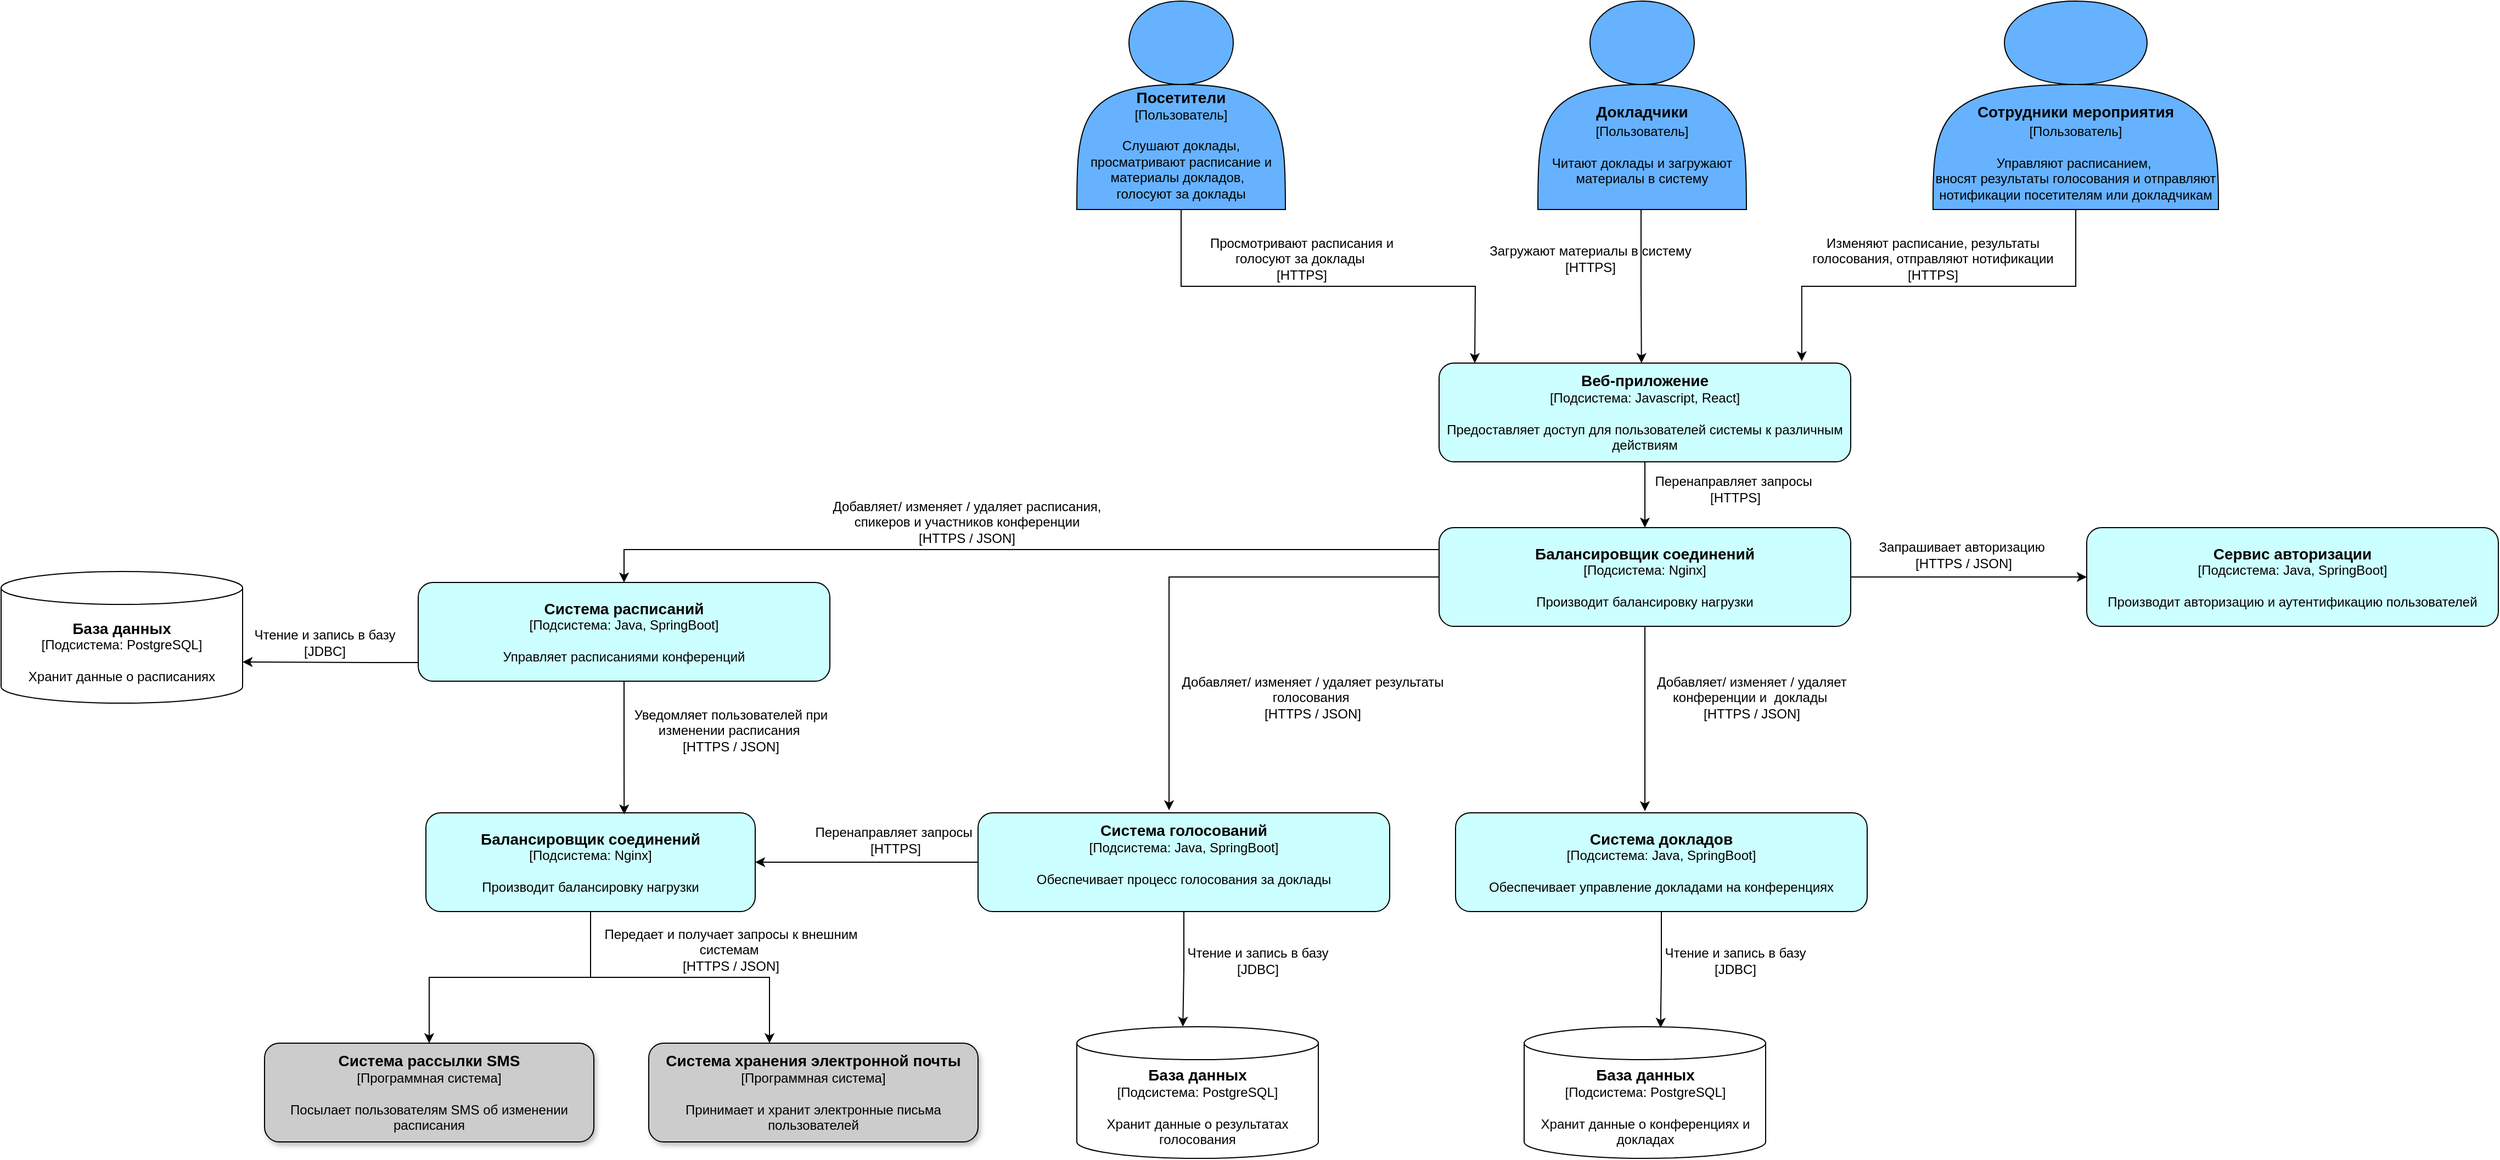 <mxfile version="24.2.2" type="device">
  <diagram name="Страница — 1" id="Z9N-jdOSxp0XZ1hQaEwk">
    <mxGraphModel dx="4364" dy="1518" grid="1" gridSize="10" guides="1" tooltips="1" connect="1" arrows="1" fold="1" page="1" pageScale="1" pageWidth="827" pageHeight="1169" math="0" shadow="0">
      <root>
        <mxCell id="0" />
        <mxCell id="1" parent="0" />
        <mxCell id="tnYpFo8ILh_rvgwoeTNM-9" value="" style="edgeStyle=orthogonalEdgeStyle;rounded=0;orthogonalLoop=1;jettySize=auto;html=1;entryX=0.5;entryY=0;entryDx=0;entryDy=0;exitX=0.5;exitY=1;exitDx=0;exitDy=0;" edge="1" parent="1" source="tnYpFo8ILh_rvgwoeTNM-1">
          <mxGeometry relative="1" as="geometry">
            <mxPoint x="-180" y="190" as="sourcePoint" />
            <mxPoint x="242.5" y="330" as="targetPoint" />
          </mxGeometry>
        </mxCell>
        <mxCell id="tnYpFo8ILh_rvgwoeTNM-1" value="&lt;div&gt;&lt;br&gt;&lt;/div&gt;&lt;div&gt;&lt;br&gt;&lt;/div&gt;&lt;div&gt;&lt;br&gt;&lt;/div&gt;&lt;div&gt;&lt;br&gt;&lt;/div&gt;&lt;div&gt;&lt;br&gt;&lt;/div&gt;&lt;div&gt;&lt;b&gt;&lt;font style=&quot;font-size: 14px;&quot;&gt;Посетители&lt;/font&gt;&lt;/b&gt;&lt;/div&gt;&lt;div&gt;&lt;font style=&quot;font-size: 12px;&quot;&gt;[Пользователь]&lt;/font&gt;&lt;/div&gt;&lt;div&gt;&lt;font style=&quot;font-size: 12px;&quot;&gt;&lt;br&gt;&lt;/font&gt;&lt;/div&gt;&lt;div&gt;Слушают доклады, просматривают расписание и материалы докладов,&amp;nbsp;&amp;nbsp;&lt;/div&gt;&lt;div&gt;голосуют за доклады&lt;/div&gt;" style="shape=actor;whiteSpace=wrap;html=1;fillColor=#66B2FF;" vertex="1" parent="1">
          <mxGeometry x="-120" width="190" height="190" as="geometry" />
        </mxCell>
        <mxCell id="tnYpFo8ILh_rvgwoeTNM-10" style="edgeStyle=orthogonalEdgeStyle;rounded=0;orthogonalLoop=1;jettySize=auto;html=1;entryX=0.49;entryY=-0.019;entryDx=0;entryDy=0;entryPerimeter=0;exitX=0.5;exitY=1;exitDx=0;exitDy=0;" edge="1" parent="1" source="tnYpFo8ILh_rvgwoeTNM-2">
          <mxGeometry relative="1" as="geometry">
            <mxPoint x="394.38" y="330.0" as="targetPoint" />
            <mxPoint x="395.63" y="191.71" as="sourcePoint" />
            <Array as="points">
              <mxPoint x="394" y="190" />
              <mxPoint x="394" y="261" />
              <mxPoint x="394" y="261" />
            </Array>
          </mxGeometry>
        </mxCell>
        <mxCell id="tnYpFo8ILh_rvgwoeTNM-2" value="&lt;div&gt;&lt;br&gt;&lt;/div&gt;&lt;div&gt;&lt;br&gt;&lt;/div&gt;&lt;div&gt;&lt;br&gt;&lt;/div&gt;&lt;div&gt;&lt;br&gt;&lt;/div&gt;&lt;div&gt;&lt;br&gt;&lt;/div&gt;&lt;div&gt;&lt;b&gt;&lt;font style=&quot;font-size: 14px;&quot;&gt;Докладчики&lt;/font&gt;&lt;/b&gt;&lt;/div&gt;&lt;div&gt;[Пользователь]&lt;b&gt;&lt;font style=&quot;font-size: 14px;&quot;&gt;&lt;br&gt;&lt;/font&gt;&lt;/b&gt;&lt;/div&gt;&lt;div&gt;&lt;br&gt;&lt;/div&gt;&lt;div&gt;&lt;font style=&quot;font-size: 12px;&quot;&gt;Читают доклады и загружают материалы в систему&lt;/font&gt;&lt;/div&gt;" style="shape=actor;whiteSpace=wrap;html=1;fillColor=#66B2FF;" vertex="1" parent="1">
          <mxGeometry x="300" width="190" height="190" as="geometry" />
        </mxCell>
        <mxCell id="tnYpFo8ILh_rvgwoeTNM-3" value="&lt;div&gt;&lt;br&gt;&lt;/div&gt;&lt;div&gt;&lt;br&gt;&lt;/div&gt;&lt;div&gt;&lt;br&gt;&lt;/div&gt;&lt;div&gt;&lt;br&gt;&lt;/div&gt;&lt;div&gt;&lt;br&gt;&lt;/div&gt;&lt;div&gt;&lt;br&gt;&lt;/div&gt;&lt;div&gt;&lt;b&gt;&lt;font style=&quot;font-size: 14px;&quot;&gt;Сотрудники&amp;nbsp;&lt;span style=&quot;background-color: initial;&quot;&gt;мероприятия&lt;/span&gt;&lt;/font&gt;&lt;/b&gt;&lt;/div&gt;&lt;div&gt;[Пользователь]&lt;b&gt;&lt;font style=&quot;font-size: 14px;&quot;&gt;&lt;span style=&quot;background-color: initial;&quot;&gt;&lt;br&gt;&lt;/span&gt;&lt;/font&gt;&lt;/b&gt;&lt;/div&gt;&lt;div&gt;&lt;br&gt;&lt;/div&gt;&lt;div&gt;&lt;span style=&quot;background-color: initial;&quot;&gt;Управляют расписанием,&amp;nbsp;&lt;/span&gt;&lt;/div&gt;&lt;div&gt;вносят результаты голосования и отправляют нотификации посетителям или докладчикам&lt;/div&gt;" style="shape=actor;whiteSpace=wrap;html=1;fillColor=#66B2FF;" vertex="1" parent="1">
          <mxGeometry x="660" width="260" height="190" as="geometry" />
        </mxCell>
        <mxCell id="tnYpFo8ILh_rvgwoeTNM-4" value="&lt;font style=&quot;font-size: 14px;&quot;&gt;&lt;b&gt;Веб-приложение&lt;/b&gt;&lt;/font&gt;&lt;div&gt;[Подсистема: Javascript, React]&lt;/div&gt;&lt;div&gt;&lt;br&gt;&lt;/div&gt;&lt;div&gt;Предоставляет доступ для пользователей системы к различным действиям&lt;/div&gt;" style="rounded=1;whiteSpace=wrap;html=1;fillColor=#CCFFFF;" vertex="1" parent="1">
          <mxGeometry x="210" y="330" width="375" height="90" as="geometry" />
        </mxCell>
        <mxCell id="tnYpFo8ILh_rvgwoeTNM-18" style="edgeStyle=orthogonalEdgeStyle;rounded=0;orthogonalLoop=1;jettySize=auto;html=1;entryX=0;entryY=0.5;entryDx=0;entryDy=0;" edge="1" parent="1" source="tnYpFo8ILh_rvgwoeTNM-5" target="tnYpFo8ILh_rvgwoeTNM-17">
          <mxGeometry relative="1" as="geometry" />
        </mxCell>
        <mxCell id="tnYpFo8ILh_rvgwoeTNM-35" style="edgeStyle=orthogonalEdgeStyle;rounded=0;orthogonalLoop=1;jettySize=auto;html=1;entryX=0.5;entryY=0;entryDx=0;entryDy=0;" edge="1" parent="1" source="tnYpFo8ILh_rvgwoeTNM-5" target="tnYpFo8ILh_rvgwoeTNM-22">
          <mxGeometry relative="1" as="geometry">
            <Array as="points">
              <mxPoint x="-533" y="500" />
            </Array>
          </mxGeometry>
        </mxCell>
        <mxCell id="tnYpFo8ILh_rvgwoeTNM-5" value="&lt;span style=&quot;font-size: 14px;&quot;&gt;&lt;b&gt;Балансировщик соединений&lt;/b&gt;&lt;/span&gt;&lt;br&gt;&lt;div&gt;[Подсистема: Nginx]&lt;/div&gt;&lt;div&gt;&lt;br&gt;&lt;/div&gt;&lt;div&gt;Производит балансировку нагрузки&lt;/div&gt;" style="rounded=1;whiteSpace=wrap;html=1;fillColor=#CCFFFF;" vertex="1" parent="1">
          <mxGeometry x="210" y="480" width="375" height="90" as="geometry" />
        </mxCell>
        <mxCell id="tnYpFo8ILh_rvgwoeTNM-6" value="" style="endArrow=classic;html=1;rounded=0;exitX=0.5;exitY=1;exitDx=0;exitDy=0;entryX=0.5;entryY=0;entryDx=0;entryDy=0;" edge="1" parent="1" source="tnYpFo8ILh_rvgwoeTNM-4" target="tnYpFo8ILh_rvgwoeTNM-5">
          <mxGeometry width="50" height="50" relative="1" as="geometry">
            <mxPoint x="440" y="430" as="sourcePoint" />
            <mxPoint x="490" y="380" as="targetPoint" />
          </mxGeometry>
        </mxCell>
        <mxCell id="tnYpFo8ILh_rvgwoeTNM-7" value="Перенаправляет запросы&amp;nbsp;&lt;div&gt;[HTTPS]&lt;br&gt;&lt;/div&gt;" style="text;html=1;align=center;verticalAlign=middle;whiteSpace=wrap;rounded=0;" vertex="1" parent="1">
          <mxGeometry x="375" y="430" width="210" height="30" as="geometry" />
        </mxCell>
        <mxCell id="tnYpFo8ILh_rvgwoeTNM-11" style="edgeStyle=orthogonalEdgeStyle;rounded=0;orthogonalLoop=1;jettySize=auto;html=1;entryX=0.881;entryY=-0.019;entryDx=0;entryDy=0;entryPerimeter=0;exitX=0.5;exitY=1;exitDx=0;exitDy=0;" edge="1" parent="1" source="tnYpFo8ILh_rvgwoeTNM-3" target="tnYpFo8ILh_rvgwoeTNM-4">
          <mxGeometry relative="1" as="geometry" />
        </mxCell>
        <mxCell id="tnYpFo8ILh_rvgwoeTNM-12" value="Просмотривают расписания и голосуют за доклады&amp;nbsp;&lt;div&gt;[HTTPS]&lt;/div&gt;" style="text;html=1;align=center;verticalAlign=middle;whiteSpace=wrap;rounded=0;" vertex="1" parent="1">
          <mxGeometry x="-20" y="220" width="210" height="30" as="geometry" />
        </mxCell>
        <mxCell id="tnYpFo8ILh_rvgwoeTNM-13" value="Загружают материалы в систему&lt;div&gt;[HTTPS]&lt;br&gt;&lt;/div&gt;" style="text;html=1;align=center;verticalAlign=middle;whiteSpace=wrap;rounded=0;" vertex="1" parent="1">
          <mxGeometry x="250" y="220" width="196" height="30" as="geometry" />
        </mxCell>
        <mxCell id="tnYpFo8ILh_rvgwoeTNM-14" value="Изменяют расписание, результаты голосования, отправляют нотификации&lt;div&gt;[HTTPS]&lt;br&gt;&lt;/div&gt;" style="text;html=1;align=center;verticalAlign=middle;whiteSpace=wrap;rounded=0;" vertex="1" parent="1">
          <mxGeometry x="540" y="220" width="240" height="30" as="geometry" />
        </mxCell>
        <mxCell id="tnYpFo8ILh_rvgwoeTNM-15" value="&lt;font style=&quot;font-size: 14px;&quot;&gt;&lt;b&gt;Система рассылки SMS&lt;/b&gt;&lt;/font&gt;&lt;div&gt;&lt;font style=&quot;font-size: 12px;&quot;&gt;[Программная система]&lt;/font&gt;&lt;/div&gt;&lt;div&gt;&lt;font style=&quot;font-size: 12px;&quot;&gt;&lt;br&gt;&lt;/font&gt;&lt;/div&gt;&lt;div&gt;&lt;font style=&quot;font-size: 12px;&quot;&gt;Посылает пользователям SMS об изменении расписания&lt;/font&gt;&lt;/div&gt;" style="rounded=1;whiteSpace=wrap;html=1;shadow=1;fillColor=#CCCCCC;" vertex="1" parent="1">
          <mxGeometry x="-860" y="950" width="300" height="90" as="geometry" />
        </mxCell>
        <mxCell id="tnYpFo8ILh_rvgwoeTNM-16" value="&lt;font style=&quot;font-size: 14px;&quot;&gt;&lt;b&gt;Система хранения электронной почты&lt;/b&gt;&lt;/font&gt;&lt;div&gt;&lt;font style=&quot;font-size: 12px;&quot;&gt;[Программная система]&lt;/font&gt;&lt;/div&gt;&lt;div&gt;&lt;font style=&quot;font-size: 12px;&quot;&gt;&lt;br&gt;&lt;/font&gt;&lt;/div&gt;&lt;div&gt;&lt;font style=&quot;font-size: 12px;&quot;&gt;Принимает и хранит электронные письма пользователей&lt;/font&gt;&lt;/div&gt;" style="rounded=1;whiteSpace=wrap;html=1;shadow=1;fillColor=#CCCCCC;" vertex="1" parent="1">
          <mxGeometry x="-510" y="950" width="300" height="90" as="geometry" />
        </mxCell>
        <mxCell id="tnYpFo8ILh_rvgwoeTNM-17" value="&lt;span style=&quot;font-size: 14px;&quot;&gt;&lt;b&gt;Сервис авторизации&lt;/b&gt;&lt;/span&gt;&lt;br&gt;&lt;div&gt;[Подсистема: Java, SpringBoot]&lt;/div&gt;&lt;div&gt;&lt;br&gt;&lt;/div&gt;&lt;div&gt;Производит авторизацию и аутентификацию пользователей&lt;/div&gt;" style="rounded=1;whiteSpace=wrap;html=1;fillColor=#CCFFFF;" vertex="1" parent="1">
          <mxGeometry x="800" y="480" width="375" height="90" as="geometry" />
        </mxCell>
        <mxCell id="tnYpFo8ILh_rvgwoeTNM-19" value="&lt;div&gt;Запрашивает авторизацию&amp;nbsp;&lt;/div&gt;&lt;div&gt;[HTTPS / JSON]&lt;/div&gt;" style="text;html=1;align=center;verticalAlign=middle;whiteSpace=wrap;rounded=0;" vertex="1" parent="1">
          <mxGeometry x="590" y="490" width="196" height="30" as="geometry" />
        </mxCell>
        <mxCell id="tnYpFo8ILh_rvgwoeTNM-30" style="edgeStyle=orthogonalEdgeStyle;rounded=0;orthogonalLoop=1;jettySize=auto;html=1;entryX=1;entryY=0.5;entryDx=0;entryDy=0;" edge="1" parent="1" source="tnYpFo8ILh_rvgwoeTNM-20" target="tnYpFo8ILh_rvgwoeTNM-29">
          <mxGeometry relative="1" as="geometry" />
        </mxCell>
        <mxCell id="tnYpFo8ILh_rvgwoeTNM-20" value="&lt;span style=&quot;font-size: 14px;&quot;&gt;&lt;b&gt;Система голосований&lt;/b&gt;&lt;/span&gt;&lt;br&gt;&lt;div&gt;[Подсистема: Java, SpringBoot]&lt;br&gt;&lt;/div&gt;&lt;div&gt;&lt;br&gt;&lt;/div&gt;&lt;div&gt;Обеспечивает процесс голосования за доклады&lt;/div&gt;&lt;div&gt;&lt;br&gt;&lt;/div&gt;" style="rounded=1;whiteSpace=wrap;html=1;fillColor=#CCFFFF;" vertex="1" parent="1">
          <mxGeometry x="-210" y="740" width="375" height="90" as="geometry" />
        </mxCell>
        <mxCell id="tnYpFo8ILh_rvgwoeTNM-21" value="&lt;div&gt;&lt;b style=&quot;font-size: 14px; background-color: initial;&quot;&gt;Система докладов&lt;/b&gt;&lt;br&gt;&lt;/div&gt;&lt;div&gt;&lt;div&gt;[Подсистема: Java, SpringBoot]&lt;/div&gt;&lt;div&gt;&lt;br&gt;&lt;/div&gt;&lt;div&gt;Обеспечивает управление докладами на конференциях&lt;/div&gt;&lt;/div&gt;" style="rounded=1;whiteSpace=wrap;html=1;fillColor=#CCFFFF;" vertex="1" parent="1">
          <mxGeometry x="225" y="740" width="375" height="90" as="geometry" />
        </mxCell>
        <mxCell id="tnYpFo8ILh_rvgwoeTNM-22" value="&lt;div&gt;&lt;span style=&quot;font-size: 14px;&quot;&gt;&lt;b&gt;Система расписаний&lt;/b&gt;&lt;/span&gt;&lt;/div&gt;&lt;div&gt;[Подсистема: Java, SpringBoot]&lt;br&gt;&lt;/div&gt;&lt;div&gt;&lt;br&gt;&lt;/div&gt;&lt;div&gt;Управляет расписаниями конференций&lt;/div&gt;" style="rounded=1;whiteSpace=wrap;html=1;fillColor=#CCFFFF;" vertex="1" parent="1">
          <mxGeometry x="-720" y="530" width="375" height="90" as="geometry" />
        </mxCell>
        <mxCell id="tnYpFo8ILh_rvgwoeTNM-23" style="edgeStyle=orthogonalEdgeStyle;rounded=0;orthogonalLoop=1;jettySize=auto;html=1;entryX=0.464;entryY=-0.026;entryDx=0;entryDy=0;entryPerimeter=0;" edge="1" parent="1" source="tnYpFo8ILh_rvgwoeTNM-5" target="tnYpFo8ILh_rvgwoeTNM-20">
          <mxGeometry relative="1" as="geometry" />
        </mxCell>
        <mxCell id="tnYpFo8ILh_rvgwoeTNM-25" style="edgeStyle=orthogonalEdgeStyle;rounded=0;orthogonalLoop=1;jettySize=auto;html=1;entryX=0.46;entryY=-0.017;entryDx=0;entryDy=0;entryPerimeter=0;" edge="1" parent="1" source="tnYpFo8ILh_rvgwoeTNM-5" target="tnYpFo8ILh_rvgwoeTNM-21">
          <mxGeometry relative="1" as="geometry" />
        </mxCell>
        <mxCell id="tnYpFo8ILh_rvgwoeTNM-26" value="Добавляет/ изменяет / удаляет конференции и&amp;nbsp; доклады&amp;nbsp;&lt;div&gt;[HTTPS / JSON]&lt;br&gt;&lt;/div&gt;" style="text;html=1;align=center;verticalAlign=middle;whiteSpace=wrap;rounded=0;" vertex="1" parent="1">
          <mxGeometry x="370" y="620" width="250" height="30" as="geometry" />
        </mxCell>
        <mxCell id="tnYpFo8ILh_rvgwoeTNM-27" value="Добавляет/ изменяет / удаляет результаты голосования&amp;nbsp;&lt;div&gt;[HTTPS / JSON]&lt;br&gt;&lt;/div&gt;" style="text;html=1;align=center;verticalAlign=middle;whiteSpace=wrap;rounded=0;" vertex="1" parent="1">
          <mxGeometry x="-30" y="620" width="250" height="30" as="geometry" />
        </mxCell>
        <mxCell id="tnYpFo8ILh_rvgwoeTNM-31" style="edgeStyle=orthogonalEdgeStyle;rounded=0;orthogonalLoop=1;jettySize=auto;html=1;entryX=0.5;entryY=0;entryDx=0;entryDy=0;" edge="1" parent="1" source="tnYpFo8ILh_rvgwoeTNM-29" target="tnYpFo8ILh_rvgwoeTNM-15">
          <mxGeometry relative="1" as="geometry">
            <Array as="points">
              <mxPoint x="-563" y="890" />
              <mxPoint x="-710" y="890" />
            </Array>
          </mxGeometry>
        </mxCell>
        <mxCell id="tnYpFo8ILh_rvgwoeTNM-32" style="edgeStyle=orthogonalEdgeStyle;rounded=0;orthogonalLoop=1;jettySize=auto;html=1;" edge="1" parent="1" source="tnYpFo8ILh_rvgwoeTNM-29">
          <mxGeometry relative="1" as="geometry">
            <mxPoint x="-400" y="950" as="targetPoint" />
            <Array as="points">
              <mxPoint x="-563" y="890" />
              <mxPoint x="-400" y="890" />
            </Array>
          </mxGeometry>
        </mxCell>
        <mxCell id="tnYpFo8ILh_rvgwoeTNM-29" value="&lt;span style=&quot;font-size: 14px;&quot;&gt;&lt;b&gt;Балансировщик соединений&lt;/b&gt;&lt;/span&gt;&lt;br&gt;&lt;div&gt;[Подсистема:&amp;nbsp;&lt;span style=&quot;background-color: initial;&quot;&gt;Nginx&lt;/span&gt;&lt;span style=&quot;background-color: initial;&quot;&gt;]&lt;/span&gt;&lt;/div&gt;&lt;div&gt;&lt;br&gt;&lt;/div&gt;&lt;div&gt;Производит балансировку нагрузки&lt;/div&gt;" style="rounded=1;whiteSpace=wrap;html=1;fillColor=#CCFFFF;" vertex="1" parent="1">
          <mxGeometry x="-713" y="740" width="300" height="90" as="geometry" />
        </mxCell>
        <mxCell id="tnYpFo8ILh_rvgwoeTNM-33" value="Перенаправляет запросы&amp;nbsp;&lt;div&gt;[HTTPS]&lt;br&gt;&lt;/div&gt;" style="text;html=1;align=center;verticalAlign=middle;whiteSpace=wrap;rounded=0;" vertex="1" parent="1">
          <mxGeometry x="-390" y="750" width="210" height="30" as="geometry" />
        </mxCell>
        <mxCell id="tnYpFo8ILh_rvgwoeTNM-34" value="Передает и получает запросы к внешним системам&amp;nbsp;&lt;div&gt;[HTTPS / JSON]&lt;br&gt;&lt;/div&gt;" style="text;html=1;align=center;verticalAlign=middle;whiteSpace=wrap;rounded=0;" vertex="1" parent="1">
          <mxGeometry x="-560" y="850" width="250" height="30" as="geometry" />
        </mxCell>
        <mxCell id="tnYpFo8ILh_rvgwoeTNM-36" value="Добавляет/ изменяет / удаляет расписания, спикеров и участников конференции&lt;div&gt;[HTTPS / JSON]&lt;br&gt;&lt;/div&gt;" style="text;html=1;align=center;verticalAlign=middle;whiteSpace=wrap;rounded=0;" vertex="1" parent="1">
          <mxGeometry x="-345" y="460" width="250" height="30" as="geometry" />
        </mxCell>
        <mxCell id="tnYpFo8ILh_rvgwoeTNM-37" style="edgeStyle=orthogonalEdgeStyle;rounded=0;orthogonalLoop=1;jettySize=auto;html=1;entryX=0.602;entryY=0.016;entryDx=0;entryDy=0;entryPerimeter=0;" edge="1" parent="1" source="tnYpFo8ILh_rvgwoeTNM-22" target="tnYpFo8ILh_rvgwoeTNM-29">
          <mxGeometry relative="1" as="geometry" />
        </mxCell>
        <mxCell id="tnYpFo8ILh_rvgwoeTNM-38" value="Уведомляет пользователей при изменении расписания&amp;nbsp;&lt;div&gt;[HTTPS / JSON]&lt;br&gt;&lt;/div&gt;" style="text;html=1;align=center;verticalAlign=middle;whiteSpace=wrap;rounded=0;" vertex="1" parent="1">
          <mxGeometry x="-540" y="650" width="210" height="30" as="geometry" />
        </mxCell>
        <mxCell id="tnYpFo8ILh_rvgwoeTNM-39" value="&lt;div&gt;&lt;span style=&quot;font-size: 14px;&quot;&gt;&lt;b&gt;База данных&lt;/b&gt;&lt;/span&gt;&lt;/div&gt;&lt;div&gt;[Подсистема: PostgreSQL]&lt;br&gt;&lt;/div&gt;&lt;div&gt;&lt;br&gt;&lt;/div&gt;&lt;div&gt;Хранит данные о расписаниях&lt;/div&gt;" style="shape=cylinder3;whiteSpace=wrap;html=1;boundedLbl=1;backgroundOutline=1;size=15;" vertex="1" parent="1">
          <mxGeometry x="-1100" y="520" width="220" height="120" as="geometry" />
        </mxCell>
        <mxCell id="tnYpFo8ILh_rvgwoeTNM-40" value="&lt;div&gt;&lt;span style=&quot;font-size: 14px;&quot;&gt;&lt;b&gt;База данных&lt;/b&gt;&lt;/span&gt;&lt;/div&gt;&lt;div&gt;[Подсистема: PostgreSQL]&lt;br&gt;&lt;/div&gt;&lt;div&gt;&lt;br&gt;&lt;/div&gt;&lt;div&gt;Хранит данные о результатах голосования&lt;/div&gt;" style="shape=cylinder3;whiteSpace=wrap;html=1;boundedLbl=1;backgroundOutline=1;size=15;" vertex="1" parent="1">
          <mxGeometry x="-120" y="935" width="220" height="120" as="geometry" />
        </mxCell>
        <mxCell id="tnYpFo8ILh_rvgwoeTNM-41" style="edgeStyle=orthogonalEdgeStyle;rounded=0;orthogonalLoop=1;jettySize=auto;html=1;entryX=1;entryY=0;entryDx=0;entryDy=82.5;entryPerimeter=0;" edge="1" parent="1" source="tnYpFo8ILh_rvgwoeTNM-22" target="tnYpFo8ILh_rvgwoeTNM-39">
          <mxGeometry relative="1" as="geometry">
            <Array as="points">
              <mxPoint x="-760" y="603" />
              <mxPoint x="-760" y="603" />
            </Array>
          </mxGeometry>
        </mxCell>
        <mxCell id="tnYpFo8ILh_rvgwoeTNM-42" value="&lt;div&gt;Чтение и запись в базу&lt;/div&gt;&lt;div&gt;[JDBC]&lt;/div&gt;" style="text;html=1;align=center;verticalAlign=middle;whiteSpace=wrap;rounded=0;" vertex="1" parent="1">
          <mxGeometry x="-930" y="570" width="250" height="30" as="geometry" />
        </mxCell>
        <mxCell id="tnYpFo8ILh_rvgwoeTNM-43" value="&lt;div&gt;&lt;span style=&quot;font-size: 14px;&quot;&gt;&lt;b&gt;База данных&lt;/b&gt;&lt;/span&gt;&lt;/div&gt;&lt;div&gt;[Подсистема: PostgreSQL]&lt;br&gt;&lt;/div&gt;&lt;div&gt;&lt;br&gt;&lt;/div&gt;&lt;div&gt;Хранит данные о конференциях и докладах&lt;/div&gt;" style="shape=cylinder3;whiteSpace=wrap;html=1;boundedLbl=1;backgroundOutline=1;size=15;" vertex="1" parent="1">
          <mxGeometry x="287.5" y="935" width="220" height="120" as="geometry" />
        </mxCell>
        <mxCell id="tnYpFo8ILh_rvgwoeTNM-44" style="edgeStyle=orthogonalEdgeStyle;rounded=0;orthogonalLoop=1;jettySize=auto;html=1;entryX=0.439;entryY=-0.001;entryDx=0;entryDy=0;entryPerimeter=0;" edge="1" parent="1" source="tnYpFo8ILh_rvgwoeTNM-20" target="tnYpFo8ILh_rvgwoeTNM-40">
          <mxGeometry relative="1" as="geometry">
            <mxPoint x="-22" y="940" as="targetPoint" />
          </mxGeometry>
        </mxCell>
        <mxCell id="tnYpFo8ILh_rvgwoeTNM-45" style="edgeStyle=orthogonalEdgeStyle;rounded=0;orthogonalLoop=1;jettySize=auto;html=1;entryX=0.565;entryY=0.008;entryDx=0;entryDy=0;entryPerimeter=0;" edge="1" parent="1" source="tnYpFo8ILh_rvgwoeTNM-21" target="tnYpFo8ILh_rvgwoeTNM-43">
          <mxGeometry relative="1" as="geometry" />
        </mxCell>
        <mxCell id="tnYpFo8ILh_rvgwoeTNM-46" value="&lt;div&gt;Чтение и запись в базу&lt;/div&gt;&lt;div&gt;[JDBC]&lt;/div&gt;" style="text;html=1;align=center;verticalAlign=middle;whiteSpace=wrap;rounded=0;" vertex="1" parent="1">
          <mxGeometry x="-80" y="860" width="250" height="30" as="geometry" />
        </mxCell>
        <mxCell id="tnYpFo8ILh_rvgwoeTNM-47" value="&lt;div&gt;Чтение и запись в базу&lt;/div&gt;&lt;div&gt;[JDBC]&lt;/div&gt;" style="text;html=1;align=center;verticalAlign=middle;whiteSpace=wrap;rounded=0;" vertex="1" parent="1">
          <mxGeometry x="355" y="860" width="250" height="30" as="geometry" />
        </mxCell>
      </root>
    </mxGraphModel>
  </diagram>
</mxfile>
